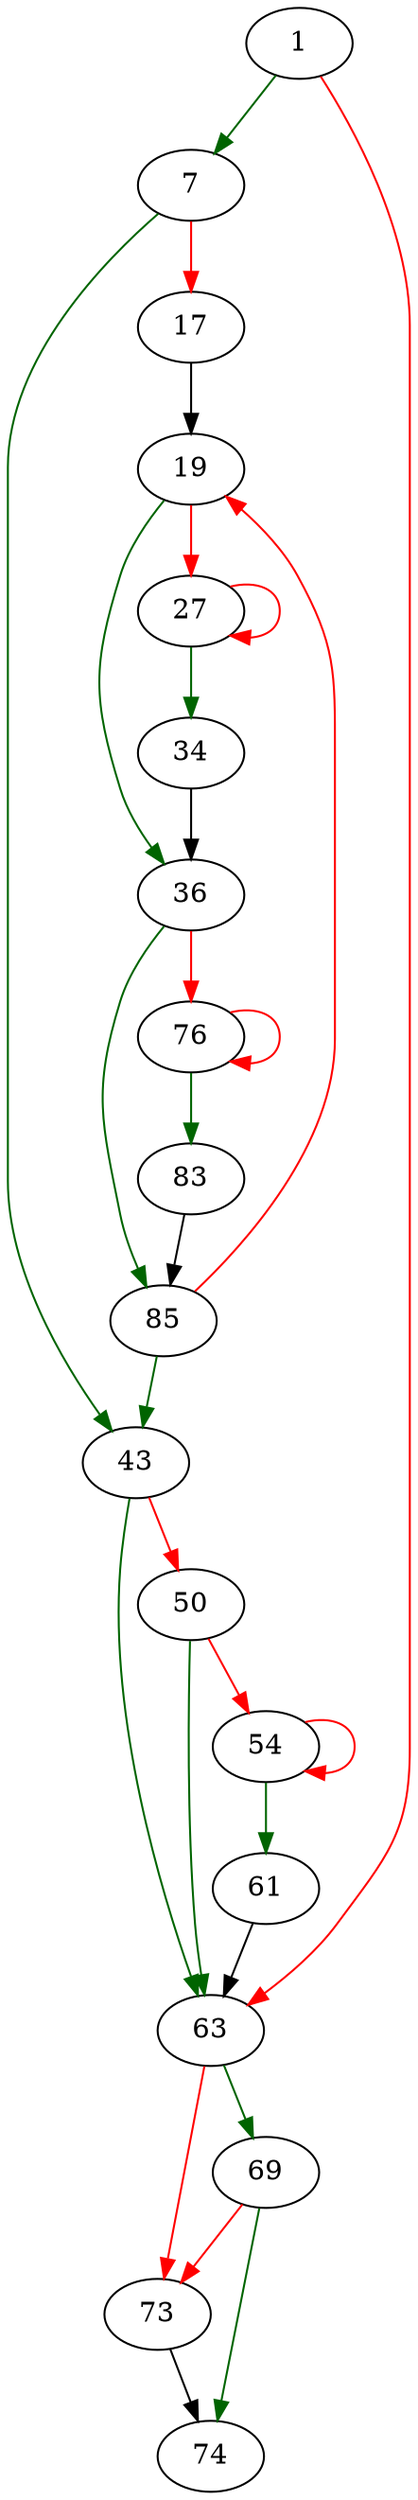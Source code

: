 strict digraph "hash_table_ok" {
	// Node definitions.
	1 [entry=true];
	7;
	63;
	43;
	17;
	19;
	36;
	27;
	34;
	85;
	76;
	50;
	54;
	61;
	69;
	73;
	74;
	83;

	// Edge definitions.
	1 -> 7 [
		color=darkgreen
		cond=true
	];
	1 -> 63 [
		color=red
		cond=false
	];
	7 -> 43 [
		color=darkgreen
		cond=true
	];
	7 -> 17 [
		color=red
		cond=false
	];
	63 -> 69 [
		color=darkgreen
		cond=true
	];
	63 -> 73 [
		color=red
		cond=false
	];
	43 -> 63 [
		color=darkgreen
		cond=true
	];
	43 -> 50 [
		color=red
		cond=false
	];
	17 -> 19;
	19 -> 36 [
		color=darkgreen
		cond=true
	];
	19 -> 27 [
		color=red
		cond=false
	];
	36 -> 85 [
		color=darkgreen
		cond=true
	];
	36 -> 76 [
		color=red
		cond=false
	];
	27 -> 27 [
		color=red
		cond=false
	];
	27 -> 34 [
		color=darkgreen
		cond=true
	];
	34 -> 36;
	85 -> 43 [
		color=darkgreen
		cond=true
	];
	85 -> 19 [
		color=red
		cond=false
	];
	76 -> 76 [
		color=red
		cond=false
	];
	76 -> 83 [
		color=darkgreen
		cond=true
	];
	50 -> 63 [
		color=darkgreen
		cond=true
	];
	50 -> 54 [
		color=red
		cond=false
	];
	54 -> 54 [
		color=red
		cond=false
	];
	54 -> 61 [
		color=darkgreen
		cond=true
	];
	61 -> 63;
	69 -> 73 [
		color=red
		cond=false
	];
	69 -> 74 [
		color=darkgreen
		cond=true
	];
	73 -> 74;
	83 -> 85;
}